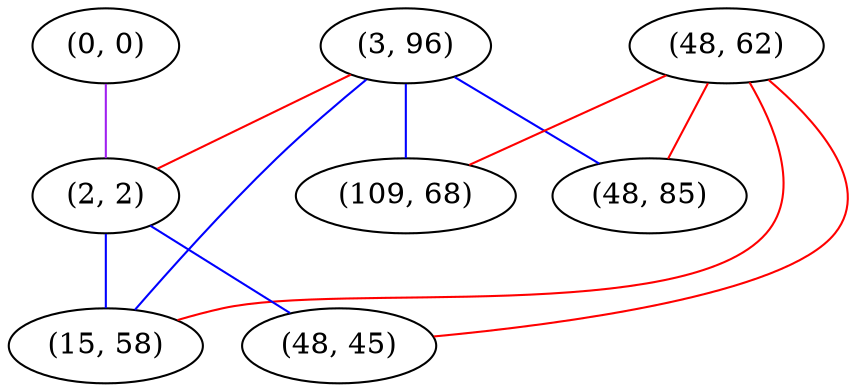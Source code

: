 graph "" {
"(0, 0)";
"(3, 96)";
"(48, 62)";
"(109, 68)";
"(48, 85)";
"(2, 2)";
"(48, 45)";
"(15, 58)";
"(0, 0)" -- "(2, 2)"  [color=purple, key=0, weight=4];
"(3, 96)" -- "(109, 68)"  [color=blue, key=0, weight=3];
"(3, 96)" -- "(48, 85)"  [color=blue, key=0, weight=3];
"(3, 96)" -- "(15, 58)"  [color=blue, key=0, weight=3];
"(3, 96)" -- "(2, 2)"  [color=red, key=0, weight=1];
"(48, 62)" -- "(48, 45)"  [color=red, key=0, weight=1];
"(48, 62)" -- "(109, 68)"  [color=red, key=0, weight=1];
"(48, 62)" -- "(48, 85)"  [color=red, key=0, weight=1];
"(48, 62)" -- "(15, 58)"  [color=red, key=0, weight=1];
"(2, 2)" -- "(48, 45)"  [color=blue, key=0, weight=3];
"(2, 2)" -- "(15, 58)"  [color=blue, key=0, weight=3];
}
